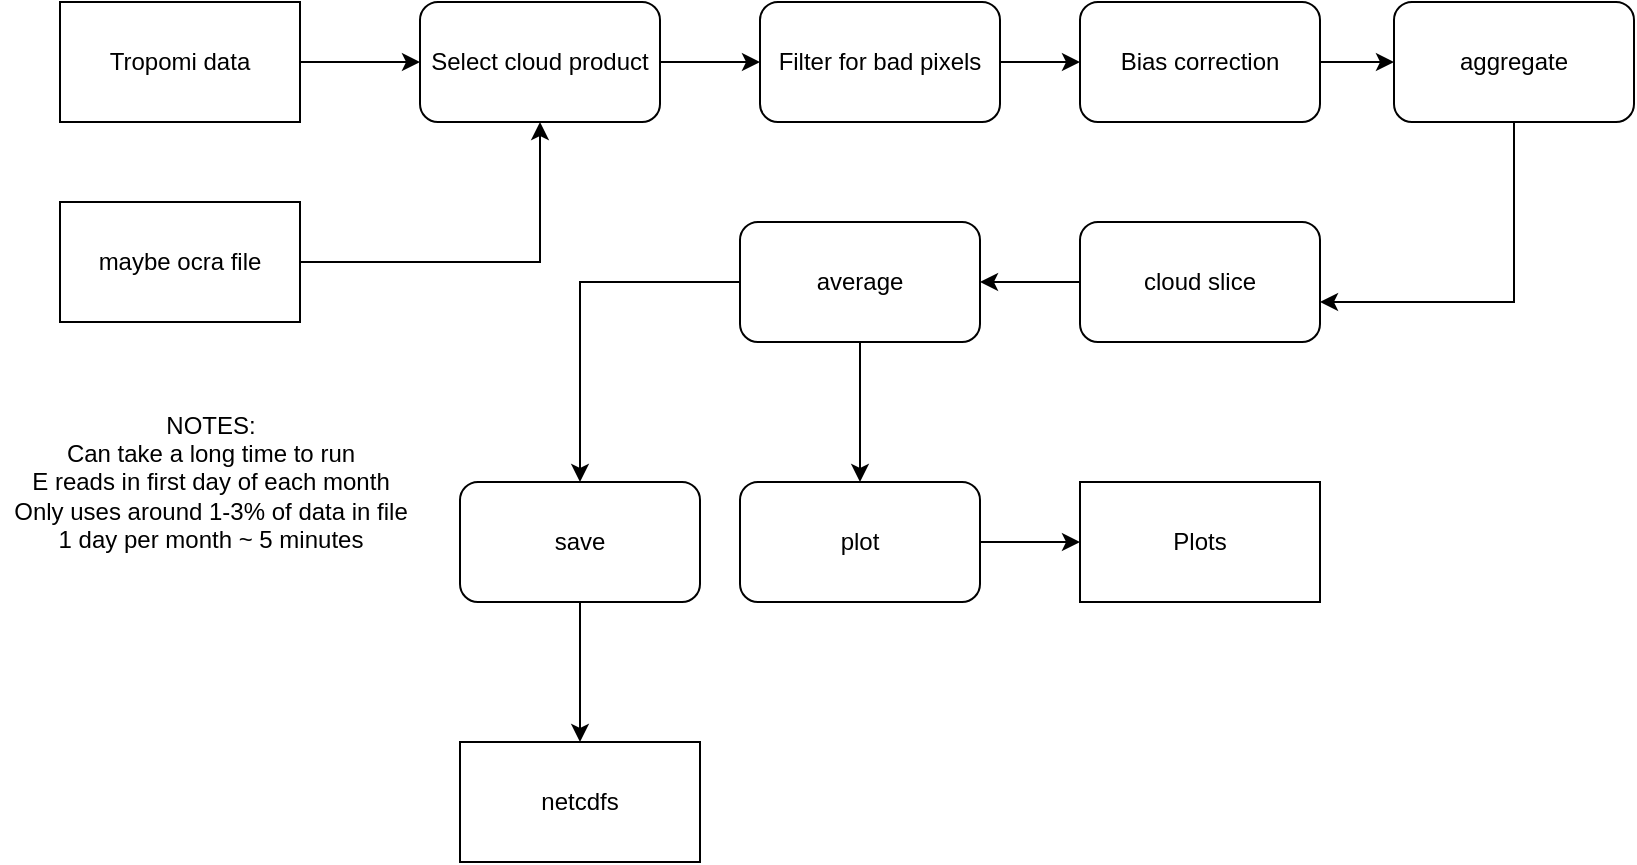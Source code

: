<mxfile version="13.2.5" type="device"><diagram id="ZUQ_yCZkij3xkuy-7HS_" name="Page-1"><mxGraphModel dx="1102" dy="559" grid="1" gridSize="10" guides="1" tooltips="1" connect="1" arrows="1" fold="1" page="1" pageScale="1" pageWidth="827" pageHeight="1169" math="0" shadow="0"><root><mxCell id="0"/><mxCell id="1" parent="0"/><mxCell id="d2Sq9dKz9iHG_m8pwPlu-11" style="edgeStyle=orthogonalEdgeStyle;rounded=0;orthogonalLoop=1;jettySize=auto;html=1;exitX=1;exitY=0.5;exitDx=0;exitDy=0;entryX=0;entryY=0.5;entryDx=0;entryDy=0;" edge="1" parent="1" source="d2Sq9dKz9iHG_m8pwPlu-1" target="d2Sq9dKz9iHG_m8pwPlu-9"><mxGeometry relative="1" as="geometry"/></mxCell><mxCell id="d2Sq9dKz9iHG_m8pwPlu-1" value="Tropomi data" style="rounded=0;whiteSpace=wrap;html=1;" vertex="1" parent="1"><mxGeometry x="40" y="110" width="120" height="60" as="geometry"/></mxCell><mxCell id="d2Sq9dKz9iHG_m8pwPlu-35" value="" style="edgeStyle=orthogonalEdgeStyle;rounded=0;orthogonalLoop=1;jettySize=auto;html=1;" edge="1" parent="1" source="d2Sq9dKz9iHG_m8pwPlu-8" target="d2Sq9dKz9iHG_m8pwPlu-34"><mxGeometry relative="1" as="geometry"/></mxCell><mxCell id="d2Sq9dKz9iHG_m8pwPlu-8" value="Filter for bad pixels" style="rounded=1;whiteSpace=wrap;html=1;" vertex="1" parent="1"><mxGeometry x="390" y="110" width="120" height="60" as="geometry"/></mxCell><mxCell id="d2Sq9dKz9iHG_m8pwPlu-36" style="edgeStyle=orthogonalEdgeStyle;rounded=0;orthogonalLoop=1;jettySize=auto;html=1;exitX=1;exitY=0.5;exitDx=0;exitDy=0;" edge="1" parent="1" source="d2Sq9dKz9iHG_m8pwPlu-34" target="d2Sq9dKz9iHG_m8pwPlu-18"><mxGeometry relative="1" as="geometry"/></mxCell><mxCell id="d2Sq9dKz9iHG_m8pwPlu-34" value="Bias correction" style="rounded=1;whiteSpace=wrap;html=1;" vertex="1" parent="1"><mxGeometry x="550" y="110" width="120" height="60" as="geometry"/></mxCell><mxCell id="d2Sq9dKz9iHG_m8pwPlu-12" style="edgeStyle=orthogonalEdgeStyle;rounded=0;orthogonalLoop=1;jettySize=auto;html=1;exitX=1;exitY=0.5;exitDx=0;exitDy=0;" edge="1" parent="1" source="d2Sq9dKz9iHG_m8pwPlu-9" target="d2Sq9dKz9iHG_m8pwPlu-8"><mxGeometry relative="1" as="geometry"/></mxCell><mxCell id="d2Sq9dKz9iHG_m8pwPlu-9" value="Select cloud product" style="rounded=1;whiteSpace=wrap;html=1;" vertex="1" parent="1"><mxGeometry x="220" y="110" width="120" height="60" as="geometry"/></mxCell><mxCell id="d2Sq9dKz9iHG_m8pwPlu-16" style="edgeStyle=orthogonalEdgeStyle;rounded=0;orthogonalLoop=1;jettySize=auto;html=1;exitX=1;exitY=0.5;exitDx=0;exitDy=0;entryX=0.5;entryY=1;entryDx=0;entryDy=0;" edge="1" parent="1" source="d2Sq9dKz9iHG_m8pwPlu-15" target="d2Sq9dKz9iHG_m8pwPlu-9"><mxGeometry relative="1" as="geometry"/></mxCell><mxCell id="d2Sq9dKz9iHG_m8pwPlu-15" value="maybe ocra file" style="rounded=0;whiteSpace=wrap;html=1;" vertex="1" parent="1"><mxGeometry x="40" y="210" width="120" height="60" as="geometry"/></mxCell><mxCell id="d2Sq9dKz9iHG_m8pwPlu-21" value="" style="edgeStyle=orthogonalEdgeStyle;rounded=0;orthogonalLoop=1;jettySize=auto;html=1;" edge="1" parent="1" source="d2Sq9dKz9iHG_m8pwPlu-18" target="d2Sq9dKz9iHG_m8pwPlu-20"><mxGeometry relative="1" as="geometry"><Array as="points"><mxPoint x="767" y="260"/></Array></mxGeometry></mxCell><mxCell id="d2Sq9dKz9iHG_m8pwPlu-18" value="aggregate" style="rounded=1;whiteSpace=wrap;html=1;" vertex="1" parent="1"><mxGeometry x="707" y="110" width="120" height="60" as="geometry"/></mxCell><mxCell id="d2Sq9dKz9iHG_m8pwPlu-23" value="" style="edgeStyle=orthogonalEdgeStyle;rounded=0;orthogonalLoop=1;jettySize=auto;html=1;" edge="1" parent="1" source="d2Sq9dKz9iHG_m8pwPlu-20" target="d2Sq9dKz9iHG_m8pwPlu-22"><mxGeometry relative="1" as="geometry"/></mxCell><mxCell id="d2Sq9dKz9iHG_m8pwPlu-20" value="cloud slice" style="rounded=1;whiteSpace=wrap;html=1;" vertex="1" parent="1"><mxGeometry x="550" y="220" width="120" height="60" as="geometry"/></mxCell><mxCell id="d2Sq9dKz9iHG_m8pwPlu-25" value="" style="edgeStyle=orthogonalEdgeStyle;rounded=0;orthogonalLoop=1;jettySize=auto;html=1;" edge="1" parent="1" source="d2Sq9dKz9iHG_m8pwPlu-22" target="d2Sq9dKz9iHG_m8pwPlu-24"><mxGeometry relative="1" as="geometry"/></mxCell><mxCell id="d2Sq9dKz9iHG_m8pwPlu-30" value="" style="edgeStyle=orthogonalEdgeStyle;rounded=0;orthogonalLoop=1;jettySize=auto;html=1;" edge="1" parent="1" source="d2Sq9dKz9iHG_m8pwPlu-22" target="d2Sq9dKz9iHG_m8pwPlu-29"><mxGeometry relative="1" as="geometry"/></mxCell><mxCell id="d2Sq9dKz9iHG_m8pwPlu-22" value="average" style="rounded=1;whiteSpace=wrap;html=1;" vertex="1" parent="1"><mxGeometry x="380" y="220" width="120" height="60" as="geometry"/></mxCell><mxCell id="d2Sq9dKz9iHG_m8pwPlu-32" value="" style="edgeStyle=orthogonalEdgeStyle;rounded=0;orthogonalLoop=1;jettySize=auto;html=1;" edge="1" parent="1" source="d2Sq9dKz9iHG_m8pwPlu-29" target="d2Sq9dKz9iHG_m8pwPlu-31"><mxGeometry relative="1" as="geometry"/></mxCell><mxCell id="d2Sq9dKz9iHG_m8pwPlu-29" value="save" style="rounded=1;whiteSpace=wrap;html=1;" vertex="1" parent="1"><mxGeometry x="240" y="350" width="120" height="60" as="geometry"/></mxCell><mxCell id="d2Sq9dKz9iHG_m8pwPlu-31" value="netcdfs" style="rounded=1;whiteSpace=wrap;html=1;arcSize=0;" vertex="1" parent="1"><mxGeometry x="240" y="480" width="120" height="60" as="geometry"/></mxCell><mxCell id="d2Sq9dKz9iHG_m8pwPlu-28" style="edgeStyle=orthogonalEdgeStyle;rounded=0;orthogonalLoop=1;jettySize=auto;html=1;exitX=1;exitY=0.5;exitDx=0;exitDy=0;entryX=0;entryY=0.5;entryDx=0;entryDy=0;" edge="1" parent="1" source="d2Sq9dKz9iHG_m8pwPlu-24" target="d2Sq9dKz9iHG_m8pwPlu-26"><mxGeometry relative="1" as="geometry"/></mxCell><mxCell id="d2Sq9dKz9iHG_m8pwPlu-24" value="plot" style="rounded=1;whiteSpace=wrap;html=1;" vertex="1" parent="1"><mxGeometry x="380" y="350" width="120" height="60" as="geometry"/></mxCell><mxCell id="d2Sq9dKz9iHG_m8pwPlu-26" value="Plots" style="rounded=0;whiteSpace=wrap;html=1;" vertex="1" parent="1"><mxGeometry x="550" y="350" width="120" height="60" as="geometry"/></mxCell><mxCell id="d2Sq9dKz9iHG_m8pwPlu-39" value="NOTES:&lt;br&gt;Can take a long time to run&lt;br&gt;E reads in first day of each month&lt;br&gt;Only uses around 1-3% of data in file&lt;br&gt;1 day per month ~ 5 minutes" style="text;html=1;align=center;verticalAlign=middle;resizable=0;points=[];autosize=1;" vertex="1" parent="1"><mxGeometry x="10" y="310" width="210" height="80" as="geometry"/></mxCell></root></mxGraphModel></diagram></mxfile>